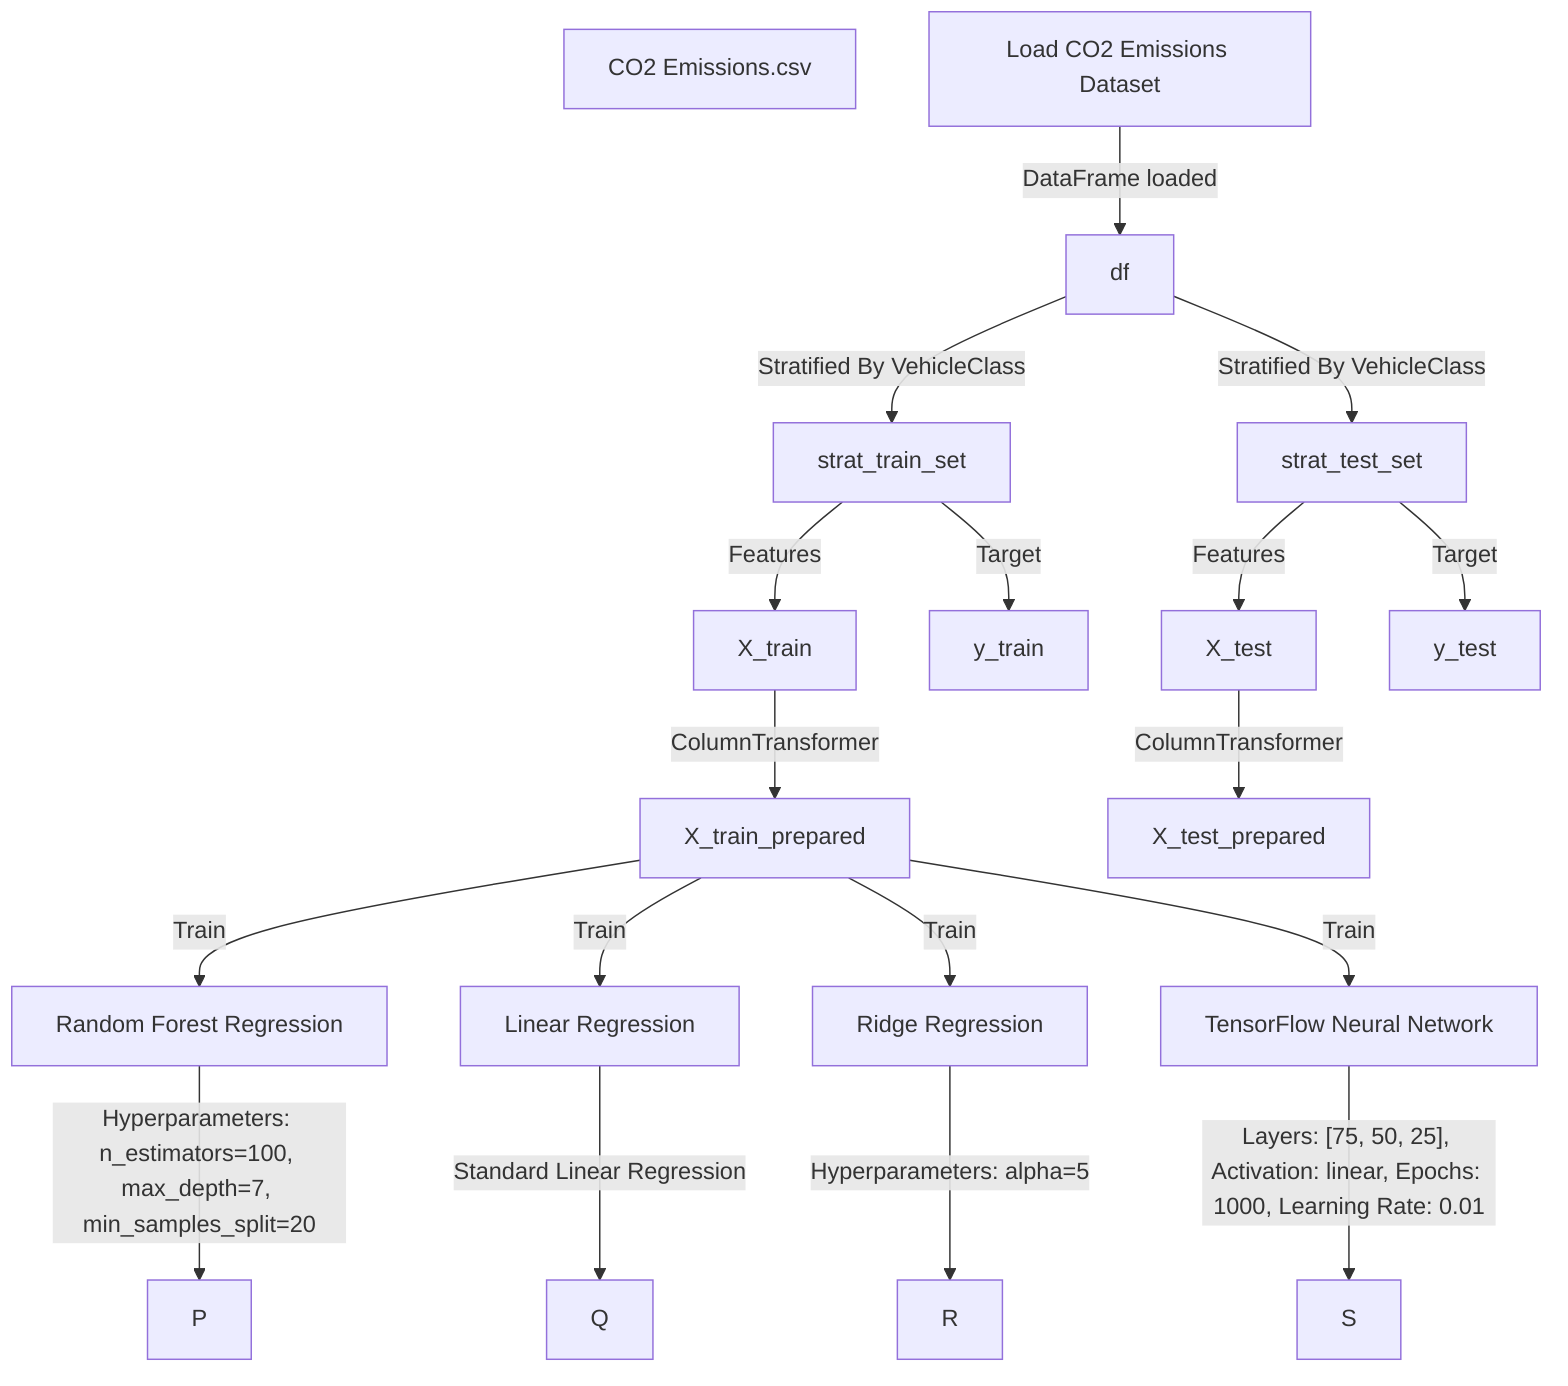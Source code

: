 flowchart TD
    %% Data Sources
    A["CO2 Emissions.csv"]
    
    %% Data Loading
    B["Load CO2 Emissions Dataset"]
    B -->|"DataFrame loaded"| C["df"]
    
    %% Data Splitting
    C -->|"Stratified By VehicleClass"| D["strat_train_set"]
    C -->|"Stratified By VehicleClass"| E["strat_test_set"]
    
    %% Feature and Target Separation
    D -->|"Features"| F["X_train"]
    D -->|"Target"| G["y_train"]
    E -->|"Features"| H["X_test"]
    E -->|"Target"| I["y_test"]
    
    %% Data Preprocessing
    F -->|"ColumnTransformer"| J["X_train_prepared"]
    H -->|"ColumnTransformer"| K["X_test_prepared"]
    
    %% Model Training
    J -->|"Train"| L["Random Forest Regression"]
    J -->|"Train"| M["Linear Regression"]
    J -->|"Train"| N["Ridge Regression"]
    J -->|"Train"| O["TensorFlow Neural Network"]
    
    %% Models
    L -->|"Hyperparameters: n_estimators=100, max_depth=7, min_samples_split=20"| P
    M -->|"Standard Linear Regression"| Q
    N -->|"Hyperparameters: alpha=5"| R
    O -->|"Layers: [75, 50, 25], Activation: linear, Epochs: 1000, Learning Rate: 0.01"| S
